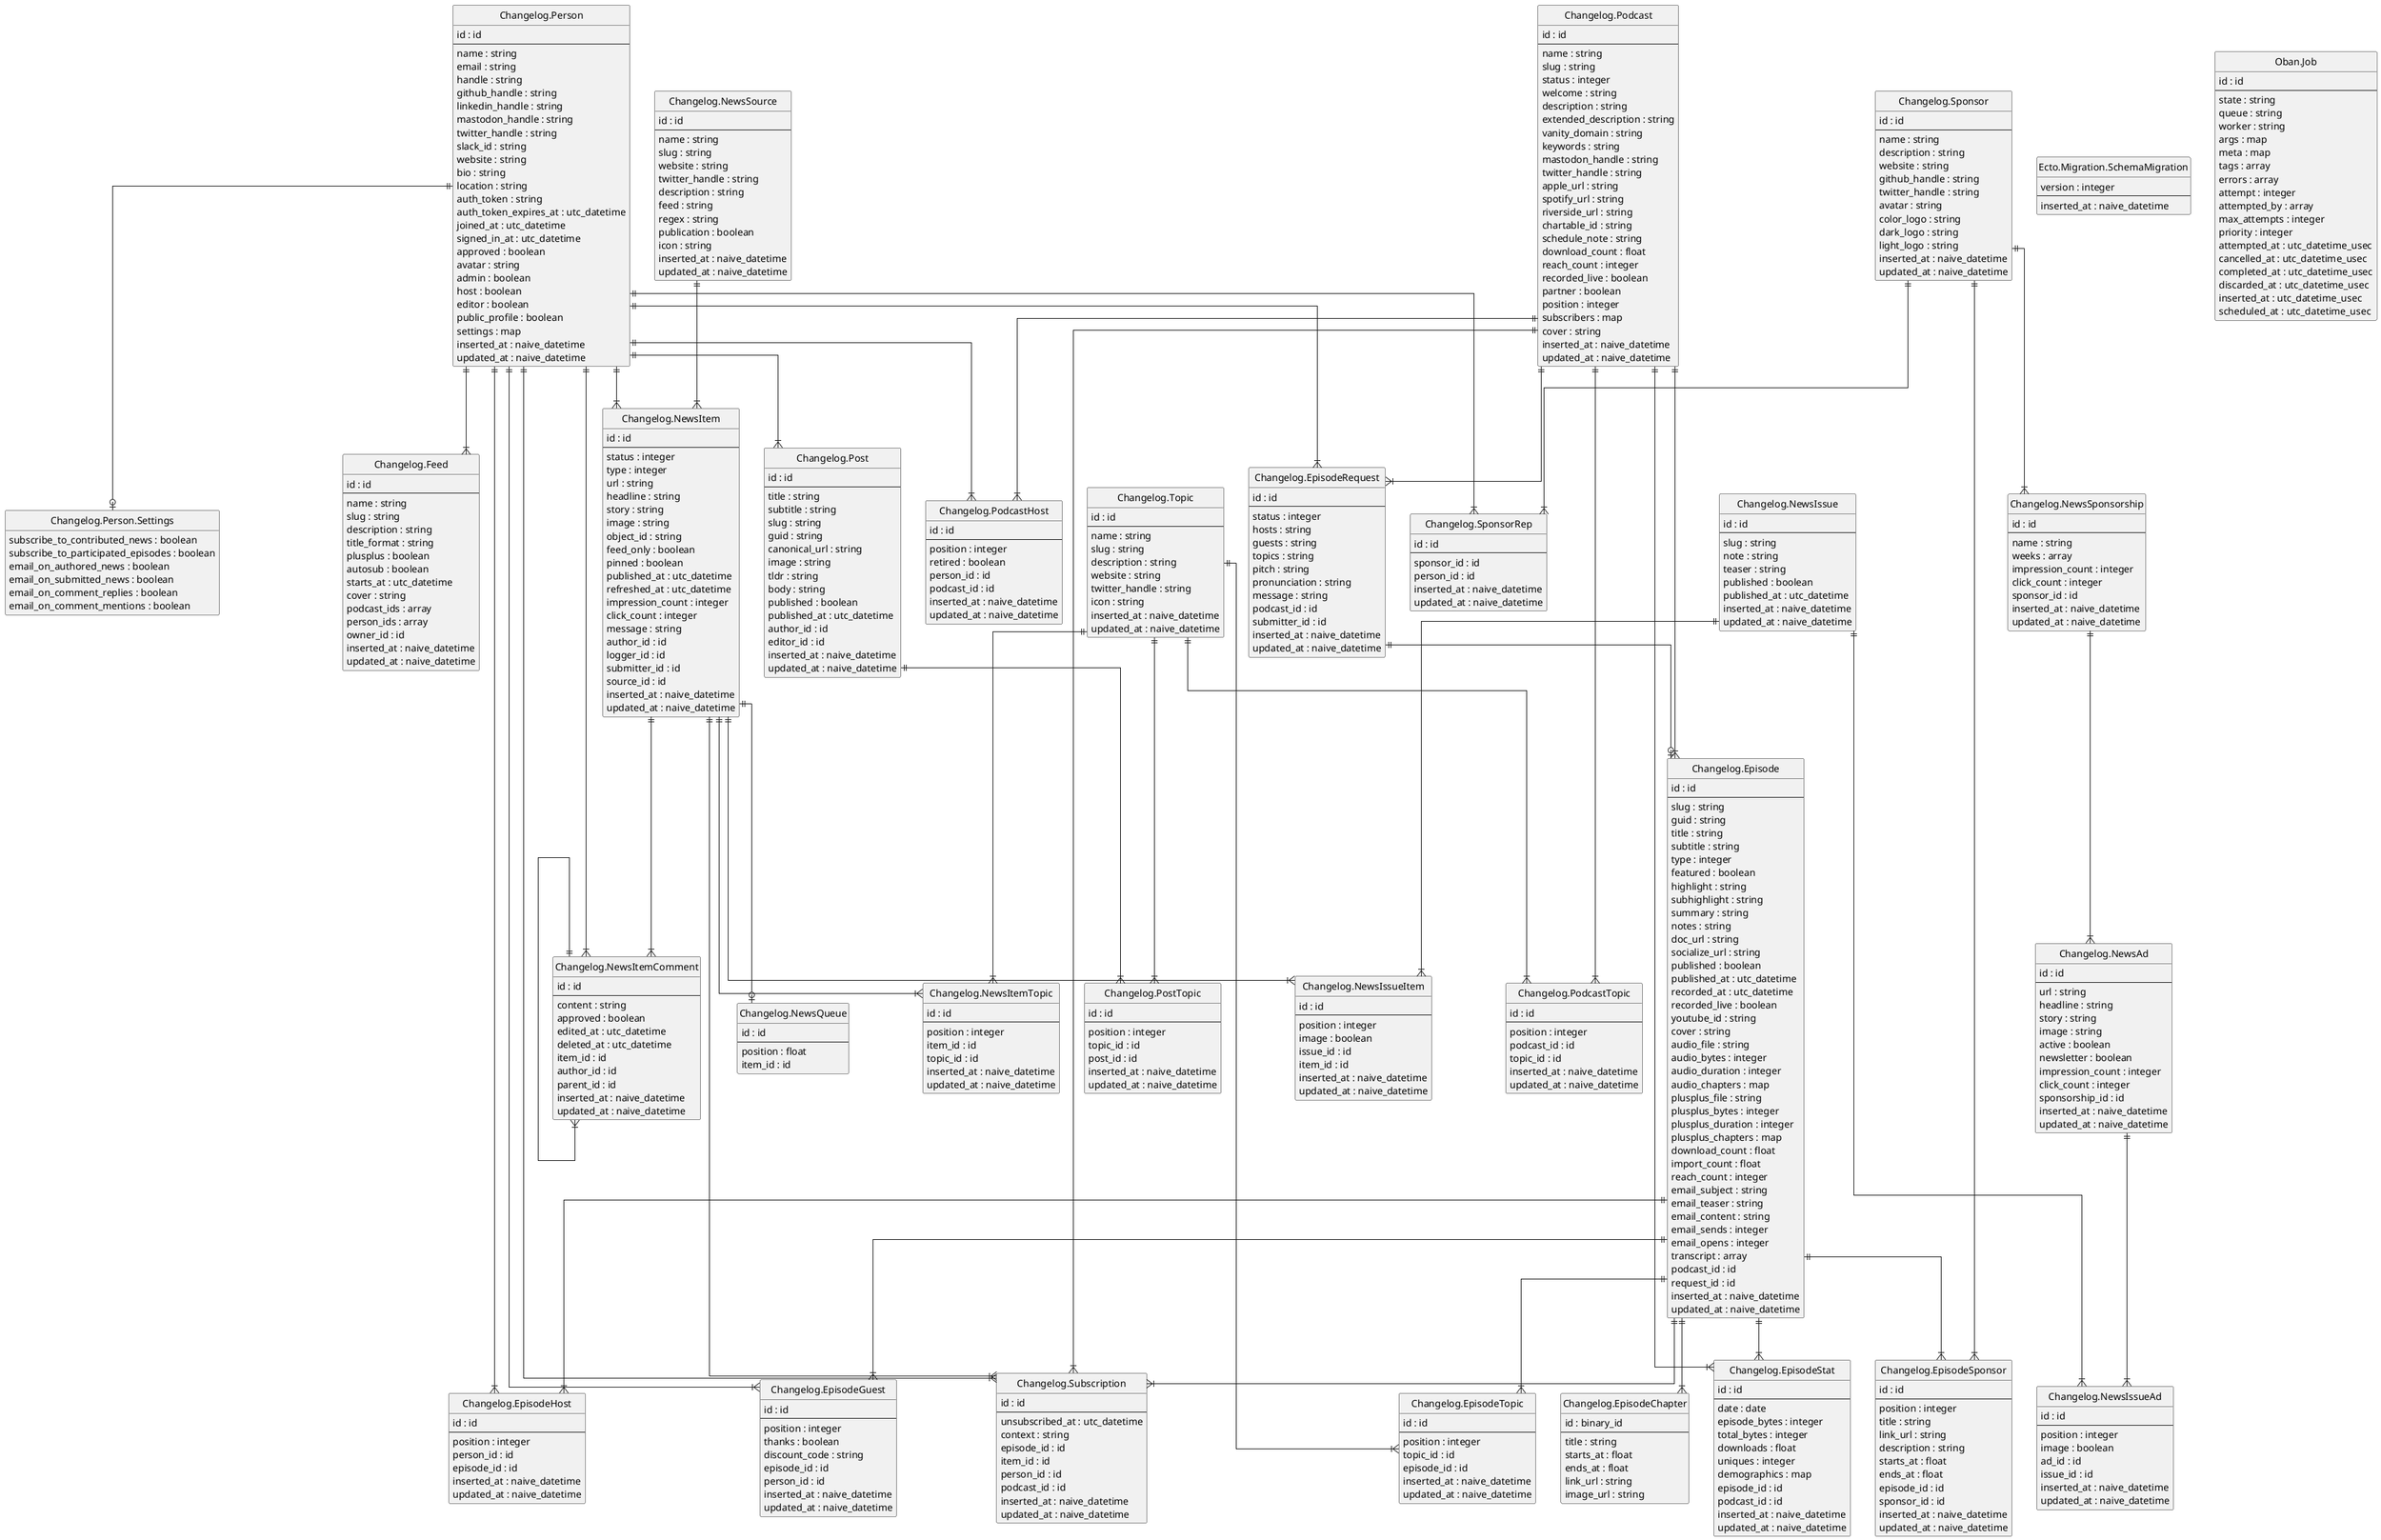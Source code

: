 @startuml

set namespaceSeparator none
hide circle
hide methods

skinparam linetype ortho
skinparam defaultFontName Roboto Mono
skinparam shadowing false


entity Changelog.Episode {
  id : id
  --
  slug : string
  guid : string
  title : string
  subtitle : string
  type : integer
  featured : boolean
  highlight : string
  subhighlight : string
  summary : string
  notes : string
  doc_url : string
  socialize_url : string
  published : boolean
  published_at : utc_datetime
  recorded_at : utc_datetime
  recorded_live : boolean
  youtube_id : string
  cover : string
  audio_file : string
  audio_bytes : integer
  audio_duration : integer
  audio_chapters : map
  plusplus_file : string
  plusplus_bytes : integer
  plusplus_duration : integer
  plusplus_chapters : map
  download_count : float
  import_count : float
  reach_count : integer
  email_subject : string
  email_teaser : string
  email_content : string
  email_sends : integer
  email_opens : integer
  transcript : array
  podcast_id : id
  request_id : id
  inserted_at : naive_datetime
  updated_at : naive_datetime
}

entity Changelog.EpisodeChapter {
  id : binary_id
  --
  title : string
  starts_at : float
  ends_at : float
  link_url : string
  image_url : string
}

entity Changelog.EpisodeGuest {
  id : id
  --
  position : integer
  thanks : boolean
  discount_code : string
  episode_id : id
  person_id : id
  inserted_at : naive_datetime
  updated_at : naive_datetime
}

entity Changelog.EpisodeHost {
  id : id
  --
  position : integer
  person_id : id
  episode_id : id
  inserted_at : naive_datetime
  updated_at : naive_datetime
}

entity Changelog.EpisodeRequest {
  id : id
  --
  status : integer
  hosts : string
  guests : string
  topics : string
  pitch : string
  pronunciation : string
  message : string
  podcast_id : id
  submitter_id : id
  inserted_at : naive_datetime
  updated_at : naive_datetime
}

entity Changelog.EpisodeSponsor {
  id : id
  --
  position : integer
  title : string
  link_url : string
  description : string
  starts_at : float
  ends_at : float
  episode_id : id
  sponsor_id : id
  inserted_at : naive_datetime
  updated_at : naive_datetime
}

entity Changelog.EpisodeStat {
  id : id
  --
  date : date
  episode_bytes : integer
  total_bytes : integer
  downloads : float
  uniques : integer
  demographics : map
  episode_id : id
  podcast_id : id
  inserted_at : naive_datetime
  updated_at : naive_datetime
}

entity Changelog.EpisodeTopic {
  id : id
  --
  position : integer
  topic_id : id
  episode_id : id
  inserted_at : naive_datetime
  updated_at : naive_datetime
}

entity Changelog.Feed {
  id : id
  --
  name : string
  slug : string
  description : string
  title_format : string
  plusplus : boolean
  autosub : boolean
  starts_at : utc_datetime
  cover : string
  podcast_ids : array
  person_ids : array
  owner_id : id
  inserted_at : naive_datetime
  updated_at : naive_datetime
}

entity Changelog.NewsAd {
  id : id
  --
  url : string
  headline : string
  story : string
  image : string
  active : boolean
  newsletter : boolean
  impression_count : integer
  click_count : integer
  sponsorship_id : id
  inserted_at : naive_datetime
  updated_at : naive_datetime
}

entity Changelog.NewsIssue {
  id : id
  --
  slug : string
  note : string
  teaser : string
  published : boolean
  published_at : utc_datetime
  inserted_at : naive_datetime
  updated_at : naive_datetime
}

entity Changelog.NewsIssueAd {
  id : id
  --
  position : integer
  image : boolean
  ad_id : id
  issue_id : id
  inserted_at : naive_datetime
  updated_at : naive_datetime
}

entity Changelog.NewsIssueItem {
  id : id
  --
  position : integer
  image : boolean
  issue_id : id
  item_id : id
  inserted_at : naive_datetime
  updated_at : naive_datetime
}

entity Changelog.NewsItem {
  id : id
  --
  status : integer
  type : integer
  url : string
  headline : string
  story : string
  image : string
  object_id : string
  feed_only : boolean
  pinned : boolean
  published_at : utc_datetime
  refreshed_at : utc_datetime
  impression_count : integer
  click_count : integer
  message : string
  author_id : id
  logger_id : id
  submitter_id : id
  source_id : id
  inserted_at : naive_datetime
  updated_at : naive_datetime
}

entity Changelog.NewsItemComment {
  id : id
  --
  content : string
  approved : boolean
  edited_at : utc_datetime
  deleted_at : utc_datetime
  item_id : id
  author_id : id
  parent_id : id
  inserted_at : naive_datetime
  updated_at : naive_datetime
}

entity Changelog.NewsItemTopic {
  id : id
  --
  position : integer
  item_id : id
  topic_id : id
  inserted_at : naive_datetime
  updated_at : naive_datetime
}

entity Changelog.NewsQueue {
  id : id
  --
  position : float
  item_id : id
}

entity Changelog.NewsSource {
  id : id
  --
  name : string
  slug : string
  website : string
  twitter_handle : string
  description : string
  feed : string
  regex : string
  publication : boolean
  icon : string
  inserted_at : naive_datetime
  updated_at : naive_datetime
}

entity Changelog.NewsSponsorship {
  id : id
  --
  name : string
  weeks : array
  impression_count : integer
  click_count : integer
  sponsor_id : id
  inserted_at : naive_datetime
  updated_at : naive_datetime
}

entity Changelog.Person {
  id : id
  --
  name : string
  email : string
  handle : string
  github_handle : string
  linkedin_handle : string
  mastodon_handle : string
  twitter_handle : string
  slack_id : string
  website : string
  bio : string
  location : string
  auth_token : string
  auth_token_expires_at : utc_datetime
  joined_at : utc_datetime
  signed_in_at : utc_datetime
  approved : boolean
  avatar : string
  admin : boolean
  host : boolean
  editor : boolean
  public_profile : boolean
  settings : map
  inserted_at : naive_datetime
  updated_at : naive_datetime
}

entity Changelog.Person.Settings {
  subscribe_to_contributed_news : boolean
  subscribe_to_participated_episodes : boolean
  email_on_authored_news : boolean
  email_on_submitted_news : boolean
  email_on_comment_replies : boolean
  email_on_comment_mentions : boolean
}

entity Changelog.Podcast {
  id : id
  --
  name : string
  slug : string
  status : integer
  welcome : string
  description : string
  extended_description : string
  vanity_domain : string
  keywords : string
  mastodon_handle : string
  twitter_handle : string
  apple_url : string
  spotify_url : string
  riverside_url : string
  chartable_id : string
  schedule_note : string
  download_count : float
  reach_count : integer
  recorded_live : boolean
  partner : boolean
  position : integer
  subscribers : map
  cover : string
  inserted_at : naive_datetime
  updated_at : naive_datetime
}

entity Changelog.PodcastHost {
  id : id
  --
  position : integer
  retired : boolean
  person_id : id
  podcast_id : id
  inserted_at : naive_datetime
  updated_at : naive_datetime
}

entity Changelog.PodcastTopic {
  id : id
  --
  position : integer
  podcast_id : id
  topic_id : id
  inserted_at : naive_datetime
  updated_at : naive_datetime
}

entity Changelog.Post {
  id : id
  --
  title : string
  subtitle : string
  slug : string
  guid : string
  canonical_url : string
  image : string
  tldr : string
  body : string
  published : boolean
  published_at : utc_datetime
  author_id : id
  editor_id : id
  inserted_at : naive_datetime
  updated_at : naive_datetime
}

entity Changelog.PostTopic {
  id : id
  --
  position : integer
  topic_id : id
  post_id : id
  inserted_at : naive_datetime
  updated_at : naive_datetime
}

entity Changelog.Sponsor {
  id : id
  --
  name : string
  description : string
  website : string
  github_handle : string
  twitter_handle : string
  avatar : string
  color_logo : string
  dark_logo : string
  light_logo : string
  inserted_at : naive_datetime
  updated_at : naive_datetime
}

entity Changelog.SponsorRep {
  id : id
  --
  sponsor_id : id
  person_id : id
  inserted_at : naive_datetime
  updated_at : naive_datetime
}

entity Changelog.Subscription {
  id : id
  --
  unsubscribed_at : utc_datetime
  context : string
  episode_id : id
  item_id : id
  person_id : id
  podcast_id : id
  inserted_at : naive_datetime
  updated_at : naive_datetime
}

entity Changelog.Topic {
  id : id
  --
  name : string
  slug : string
  description : string
  website : string
  twitter_handle : string
  icon : string
  inserted_at : naive_datetime
  updated_at : naive_datetime
}

entity Ecto.Migration.SchemaMigration {
  version : integer
  --
  inserted_at : naive_datetime
}

entity Oban.Job {
  id : id
  --
  state : string
  queue : string
  worker : string
  args : map
  meta : map
  tags : array
  errors : array
  attempt : integer
  attempted_by : array
  max_attempts : integer
  priority : integer
  attempted_at : utc_datetime_usec
  cancelled_at : utc_datetime_usec
  completed_at : utc_datetime_usec
  discarded_at : utc_datetime_usec
  inserted_at : utc_datetime_usec
  scheduled_at : utc_datetime_usec
}

Changelog.EpisodeRequest ||--o| Changelog.Episode
Changelog.Episode ||--|{ Changelog.EpisodeChapter
Changelog.Episode ||--|{ Changelog.EpisodeGuest
Changelog.Episode ||--|{ Changelog.EpisodeHost
Changelog.Episode ||--|{ Changelog.EpisodeSponsor
Changelog.Episode ||--|{ Changelog.EpisodeStat
Changelog.Episode ||--|{ Changelog.EpisodeTopic
Changelog.Episode ||--|{ Changelog.Subscription
Changelog.NewsAd ||--|{ Changelog.NewsIssueAd
Changelog.NewsIssue ||--|{ Changelog.NewsIssueAd
Changelog.NewsIssue ||--|{ Changelog.NewsIssueItem
Changelog.NewsItemComment ||--|{ Changelog.NewsItemComment
Changelog.NewsItem ||--|{ Changelog.NewsIssueItem
Changelog.NewsItem ||--|{ Changelog.NewsItemComment
Changelog.NewsItem ||--|{ Changelog.NewsItemTopic
Changelog.NewsItem ||--o| Changelog.NewsQueue
Changelog.NewsItem ||--|{ Changelog.Subscription
Changelog.NewsSource ||--|{ Changelog.NewsItem
Changelog.NewsSponsorship ||--|{ Changelog.NewsAd
Changelog.Person ||--|{ Changelog.EpisodeGuest
Changelog.Person ||--|{ Changelog.EpisodeHost
Changelog.Person ||--|{ Changelog.EpisodeRequest
Changelog.Person ||--|{ Changelog.Feed
Changelog.Person ||--|{ Changelog.NewsItemComment
Changelog.Person ||--|{ Changelog.NewsItem
Changelog.Person ||--|{ Changelog.PodcastHost
Changelog.Person ||--|{ Changelog.Post
Changelog.Person ||--|{ Changelog.SponsorRep
Changelog.Person ||--|{ Changelog.Subscription
Changelog.Person ||--o| Changelog.Person.Settings
Changelog.Podcast ||--|{ Changelog.EpisodeRequest
Changelog.Podcast ||--|{ Changelog.EpisodeStat
Changelog.Podcast ||--|{ Changelog.Episode
Changelog.Podcast ||--|{ Changelog.PodcastHost
Changelog.Podcast ||--|{ Changelog.PodcastTopic
Changelog.Podcast ||--|{ Changelog.Subscription
Changelog.Post ||--|{ Changelog.PostTopic
Changelog.Sponsor ||--|{ Changelog.EpisodeSponsor
Changelog.Sponsor ||--|{ Changelog.NewsSponsorship
Changelog.Sponsor ||--|{ Changelog.SponsorRep
Changelog.Topic ||--|{ Changelog.EpisodeTopic
Changelog.Topic ||--|{ Changelog.NewsItemTopic
Changelog.Topic ||--|{ Changelog.PodcastTopic
Changelog.Topic ||--|{ Changelog.PostTopic
@enduml

